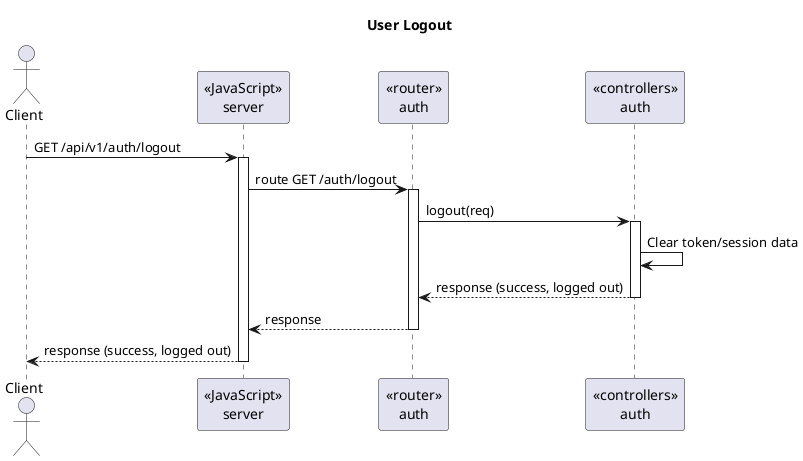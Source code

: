 @startuml UserLogout
title User Logout

actor Client
participant "«JavaScript»\nserver" as Server
participant "«router»\nauth" as AuthRouter
participant "«controllers»\nauth" as AuthController

Client -> Server: GET /api/v1/auth/logout
activate Server
Server -> AuthRouter: route GET /auth/logout
activate AuthRouter
AuthRouter -> AuthController: logout(req)
activate AuthController
AuthController -> AuthController: Clear token/session data
AuthController --> AuthRouter: response (success, logged out)
deactivate AuthController
AuthRouter --> Server: response
deactivate AuthRouter
Server --> Client: response (success, logged out)
deactivate Server

@enduml